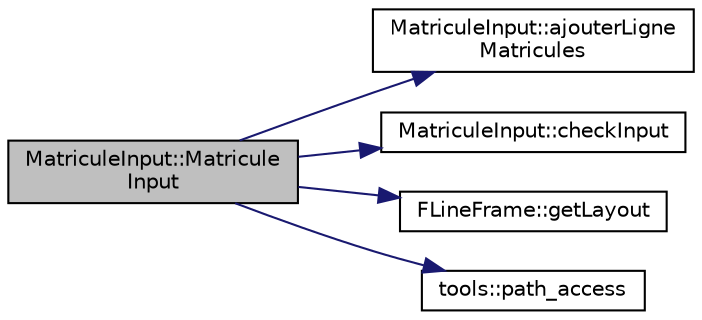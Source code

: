 digraph "MatriculeInput::MatriculeInput"
{
 // INTERACTIVE_SVG=YES
  edge [fontname="Helvetica",fontsize="10",labelfontname="Helvetica",labelfontsize="10"];
  node [fontname="Helvetica",fontsize="10",shape=record];
  rankdir="LR";
  Node0 [label="MatriculeInput::Matricule\lInput",height=0.2,width=0.4,color="black", fillcolor="grey75", style="filled", fontcolor="black"];
  Node0 -> Node1 [color="midnightblue",fontsize="10",style="solid",fontname="Helvetica"];
  Node1 [label="MatriculeInput::ajouterLigne\lMatricules",height=0.2,width=0.4,color="black", fillcolor="white", style="filled",URL="$class_matricule_input.html#a570b775e6c896dba52da89945a7fd02c",tooltip="Connecteur qui rajoute une ligne de saisie de matricules au dialogue Exportation des bulletins ..."];
  Node0 -> Node2 [color="midnightblue",fontsize="10",style="solid",fontname="Helvetica"];
  Node2 [label="MatriculeInput::checkInput",height=0.2,width=0.4,color="black", fillcolor="white", style="filled",URL="$class_matricule_input.html#ae46b914e11ae6cb17e6c581ea0b6f994",tooltip="Vérifie l&#39;input (format de saisie). "];
  Node0 -> Node3 [color="midnightblue",fontsize="10",style="solid",fontname="Helvetica"];
  Node3 [label="FLineFrame::getLayout",height=0.2,width=0.4,color="black", fillcolor="white", style="filled",URL="$class_f_line_frame.html#a6e3d6e8099f01f197a41b85d076ac386",tooltip="Accesseur en lecture de la disposition (Layout) "];
  Node0 -> Node4 [color="midnightblue",fontsize="10",style="solid",fontname="Helvetica"];
  Node4 [label="tools::path_access",height=0.2,width=0.4,color="black", fillcolor="white", style="filled",URL="$classtools.html#a89d2cd8ffcaed8423439c16d1ee59ab0",tooltip="Renvoie le chemin d&#39;un fichier ou d&#39;un répertoire du répertoire racine de la distribution (adjacent a..."];
}
